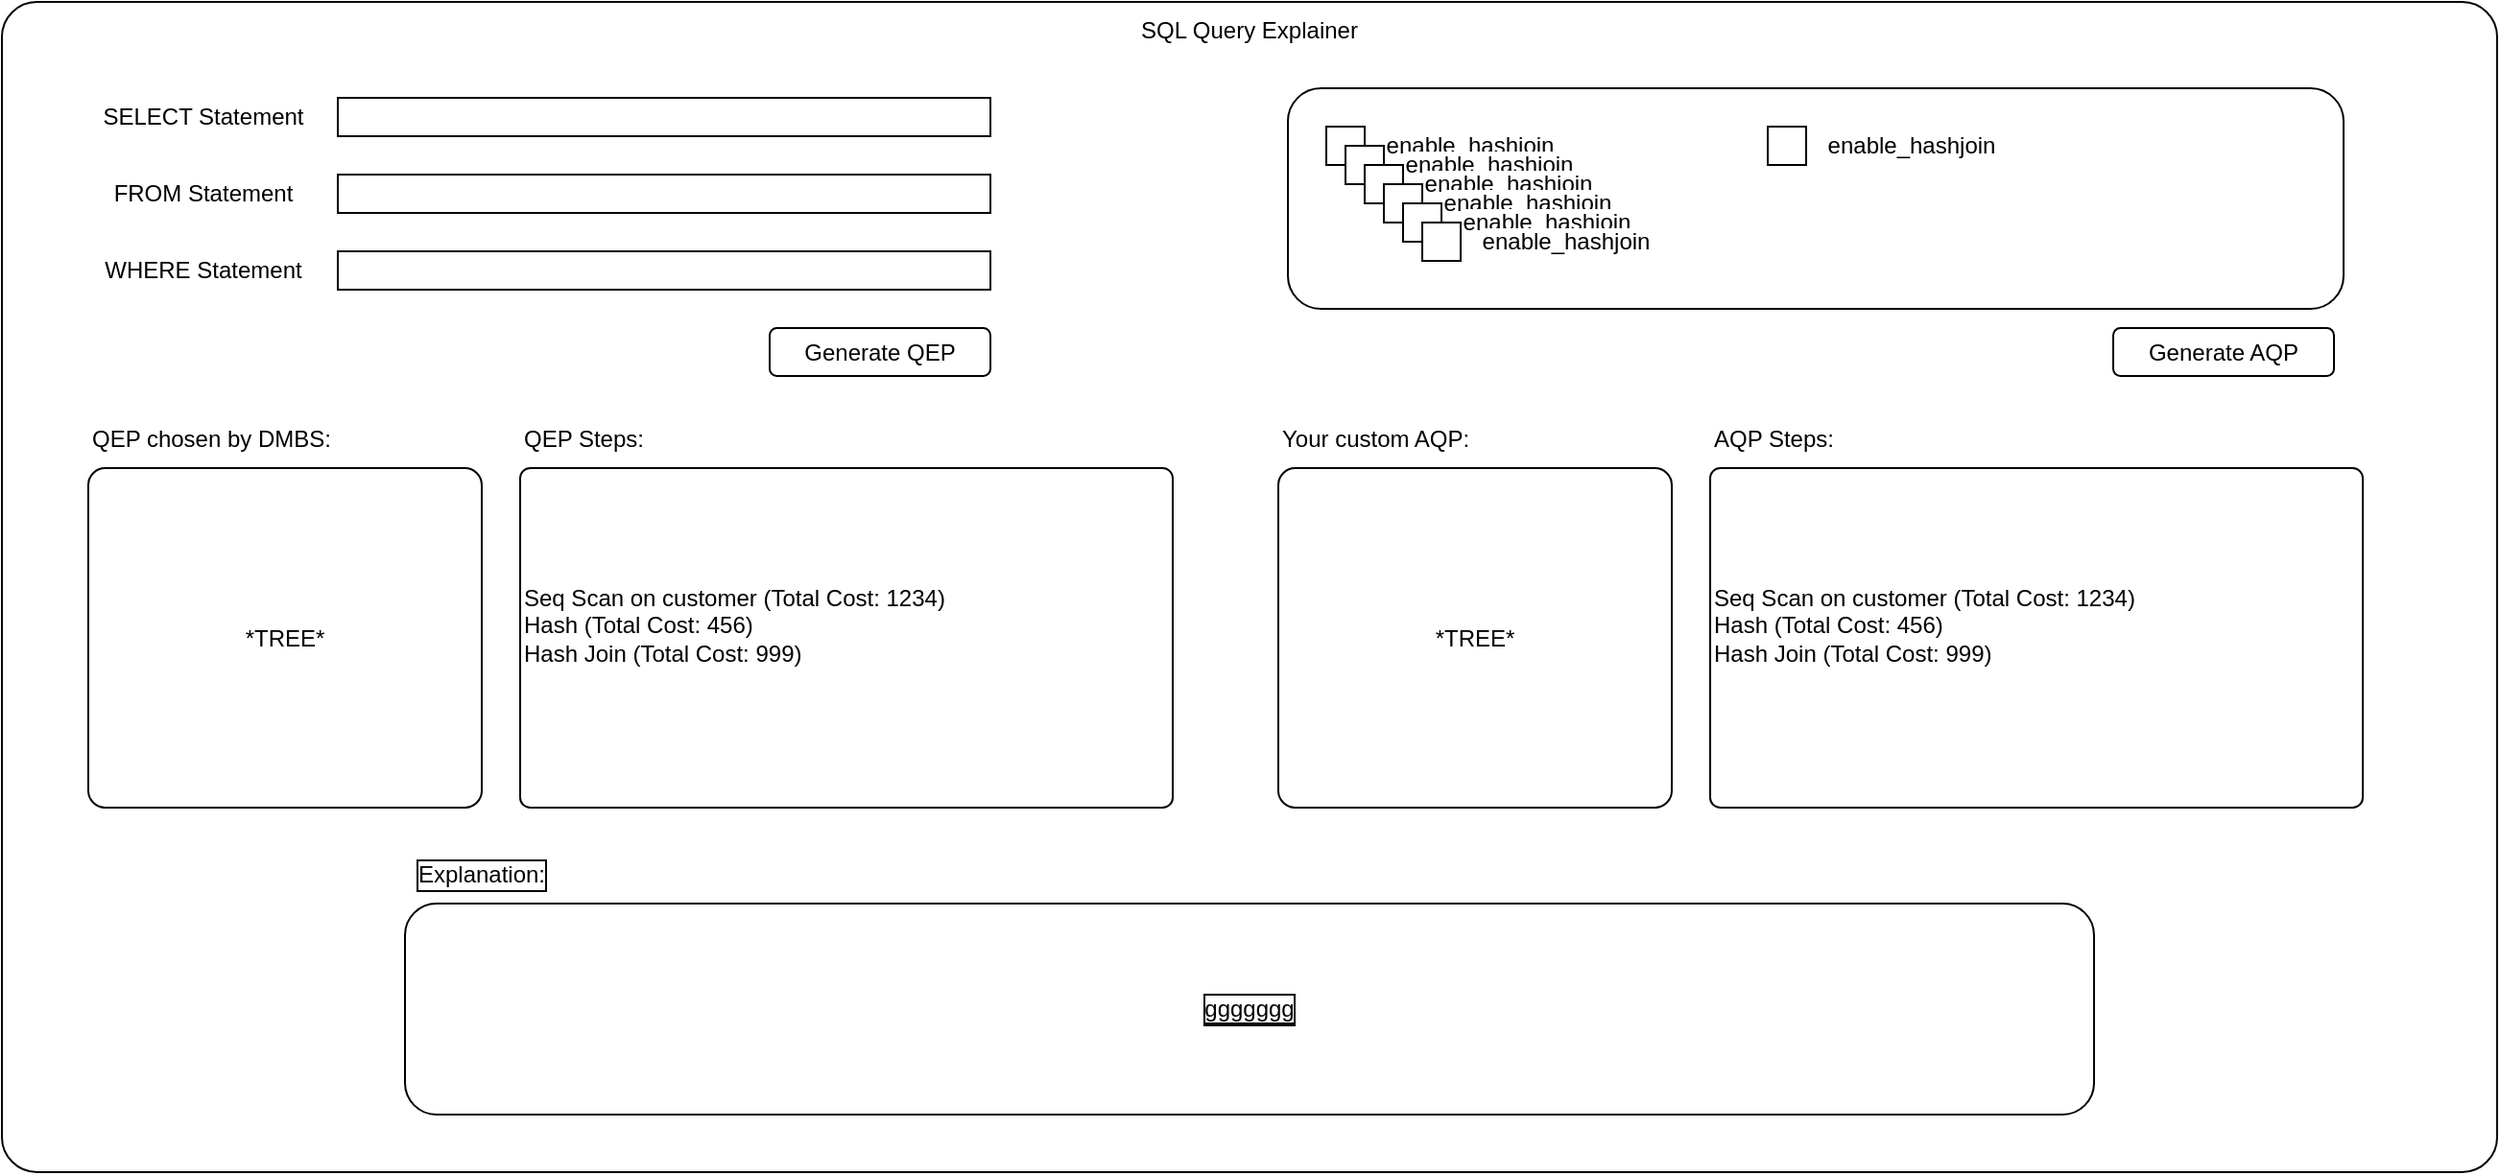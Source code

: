 <mxfile>
    <diagram id="2fPi6oSaLmizoBJPyOhD" name="Page-1">
        <mxGraphModel dx="1192" dy="787" grid="1" gridSize="10" guides="1" tooltips="1" connect="1" arrows="1" fold="1" page="1" pageScale="1" pageWidth="850" pageHeight="1100" math="0" shadow="0">
            <root>
                <mxCell id="0"/>
                <mxCell id="1" parent="0"/>
                <mxCell id="2" value="" style="rounded=1;whiteSpace=wrap;html=1;arcSize=3;" vertex="1" parent="1">
                    <mxGeometry x="70" y="50" width="1300" height="610" as="geometry"/>
                </mxCell>
                <mxCell id="3" value="SQL Query Explainer" style="text;html=1;strokeColor=none;fillColor=none;align=center;verticalAlign=middle;whiteSpace=wrap;rounded=0;" vertex="1" parent="1">
                    <mxGeometry x="635" y="50" width="170" height="30" as="geometry"/>
                </mxCell>
                <mxCell id="6" value="" style="rounded=0;whiteSpace=wrap;html=1;fillColor=#FFFFFF;" vertex="1" parent="1">
                    <mxGeometry x="245" y="100" width="340" height="20" as="geometry"/>
                </mxCell>
                <mxCell id="7" value="" style="rounded=0;whiteSpace=wrap;html=1;fillColor=#FFFFFF;" vertex="1" parent="1">
                    <mxGeometry x="245" y="140" width="340" height="20" as="geometry"/>
                </mxCell>
                <mxCell id="8" value="" style="rounded=0;whiteSpace=wrap;html=1;fillColor=#FFFFFF;" vertex="1" parent="1">
                    <mxGeometry x="245" y="180" width="340" height="20" as="geometry"/>
                </mxCell>
                <mxCell id="10" value="SELECT Statement" style="text;html=1;strokeColor=none;fillColor=none;align=center;verticalAlign=middle;whiteSpace=wrap;rounded=0;" vertex="1" parent="1">
                    <mxGeometry x="110" y="95" width="130" height="30" as="geometry"/>
                </mxCell>
                <mxCell id="11" value="FROM Statement" style="text;html=1;strokeColor=none;fillColor=none;align=center;verticalAlign=middle;whiteSpace=wrap;rounded=0;" vertex="1" parent="1">
                    <mxGeometry x="110" y="135" width="130" height="30" as="geometry"/>
                </mxCell>
                <mxCell id="12" value="WHERE Statement" style="text;html=1;strokeColor=none;fillColor=none;align=center;verticalAlign=middle;whiteSpace=wrap;rounded=0;" vertex="1" parent="1">
                    <mxGeometry x="110" y="175" width="130" height="30" as="geometry"/>
                </mxCell>
                <mxCell id="15" value="QEP chosen by DMBS:" style="text;html=1;strokeColor=none;fillColor=none;align=left;verticalAlign=middle;whiteSpace=wrap;rounded=0;" vertex="1" parent="1">
                    <mxGeometry x="115" y="263" width="130" height="30" as="geometry"/>
                </mxCell>
                <mxCell id="18" value="&lt;font color=&quot;#000000&quot;&gt;Seq Scan on customer (Total Cost: 1234)&lt;br&gt;Hash (Total Cost: 456)&lt;br&gt;Hash Join (Total Cost: 999)&lt;br&gt;&lt;br&gt;&lt;/font&gt;" style="rounded=1;whiteSpace=wrap;html=1;fillColor=#FFFFFF;arcSize=3;align=left;" vertex="1" parent="1">
                    <mxGeometry x="340" y="293" width="340" height="177" as="geometry"/>
                </mxCell>
                <mxCell id="30" value="Your custom AQP:" style="text;html=1;strokeColor=none;fillColor=none;align=left;verticalAlign=middle;whiteSpace=wrap;rounded=0;" vertex="1" parent="1">
                    <mxGeometry x="735" y="263" width="130" height="30" as="geometry"/>
                </mxCell>
                <mxCell id="36" value="" style="rounded=1;whiteSpace=wrap;html=1;labelBackgroundColor=#FFFFFF;fontColor=#000000;fillColor=#FFFFFF;" vertex="1" parent="1">
                    <mxGeometry x="740" y="95" width="550" height="115" as="geometry"/>
                </mxCell>
                <mxCell id="37" value="enable_hashjoin" style="text;html=1;strokeColor=none;fillColor=none;align=center;verticalAlign=middle;whiteSpace=wrap;rounded=0;labelBackgroundColor=#FFFFFF;fontColor=#000000;" vertex="1" parent="1">
                    <mxGeometry x="805" y="110" width="60" height="30" as="geometry"/>
                </mxCell>
                <mxCell id="38" value="" style="rounded=0;whiteSpace=wrap;html=1;labelBackgroundColor=#000000;fontColor=#000000;fillColor=#FFFFFF;labelBorderColor=#000000;" vertex="1" parent="1">
                    <mxGeometry x="760" y="115" width="20" height="20" as="geometry"/>
                </mxCell>
                <mxCell id="39" value="Generate AQP" style="rounded=1;whiteSpace=wrap;html=1;labelBackgroundColor=#FFFFFF;fontColor=#000000;fillColor=#FFFFFF;" vertex="1" parent="1">
                    <mxGeometry x="1170" y="220" width="115" height="25" as="geometry"/>
                </mxCell>
                <mxCell id="40" value="enable_hashjoin" style="text;html=1;strokeColor=none;fillColor=none;align=center;verticalAlign=middle;whiteSpace=wrap;rounded=0;labelBackgroundColor=#FFFFFF;fontColor=#000000;" vertex="1" parent="1">
                    <mxGeometry x="815" y="120" width="60" height="30" as="geometry"/>
                </mxCell>
                <mxCell id="41" value="" style="rounded=0;whiteSpace=wrap;html=1;labelBackgroundColor=#000000;fontColor=#000000;fillColor=#FFFFFF;labelBorderColor=#000000;" vertex="1" parent="1">
                    <mxGeometry x="770" y="125" width="20" height="20" as="geometry"/>
                </mxCell>
                <mxCell id="42" value="enable_hashjoin" style="text;html=1;strokeColor=none;fillColor=none;align=center;verticalAlign=middle;whiteSpace=wrap;rounded=0;labelBackgroundColor=#FFFFFF;fontColor=#000000;" vertex="1" parent="1">
                    <mxGeometry x="825" y="130" width="60" height="30" as="geometry"/>
                </mxCell>
                <mxCell id="43" value="" style="rounded=0;whiteSpace=wrap;html=1;labelBackgroundColor=#000000;fontColor=#000000;fillColor=#FFFFFF;labelBorderColor=#000000;" vertex="1" parent="1">
                    <mxGeometry x="780" y="135" width="20" height="20" as="geometry"/>
                </mxCell>
                <mxCell id="44" value="enable_hashjoin" style="text;html=1;strokeColor=none;fillColor=none;align=center;verticalAlign=middle;whiteSpace=wrap;rounded=0;labelBackgroundColor=#FFFFFF;fontColor=#000000;" vertex="1" parent="1">
                    <mxGeometry x="835" y="140" width="60" height="30" as="geometry"/>
                </mxCell>
                <mxCell id="45" value="" style="rounded=0;whiteSpace=wrap;html=1;labelBackgroundColor=#000000;fontColor=#000000;fillColor=#FFFFFF;labelBorderColor=#000000;" vertex="1" parent="1">
                    <mxGeometry x="790" y="145" width="20" height="20" as="geometry"/>
                </mxCell>
                <mxCell id="46" value="enable_hashjoin" style="text;html=1;strokeColor=none;fillColor=none;align=center;verticalAlign=middle;whiteSpace=wrap;rounded=0;labelBackgroundColor=#FFFFFF;fontColor=#000000;" vertex="1" parent="1">
                    <mxGeometry x="845" y="150" width="60" height="30" as="geometry"/>
                </mxCell>
                <mxCell id="47" value="" style="rounded=0;whiteSpace=wrap;html=1;labelBackgroundColor=#000000;fontColor=#000000;fillColor=#FFFFFF;labelBorderColor=#000000;" vertex="1" parent="1">
                    <mxGeometry x="800" y="155" width="20" height="20" as="geometry"/>
                </mxCell>
                <mxCell id="48" value="enable_hashjoin" style="text;html=1;strokeColor=none;fillColor=none;align=center;verticalAlign=middle;whiteSpace=wrap;rounded=0;labelBackgroundColor=#FFFFFF;fontColor=#000000;" vertex="1" parent="1">
                    <mxGeometry x="855" y="160" width="60" height="30" as="geometry"/>
                </mxCell>
                <mxCell id="49" value="" style="rounded=0;whiteSpace=wrap;html=1;labelBackgroundColor=#000000;fontColor=#000000;fillColor=#FFFFFF;labelBorderColor=#000000;" vertex="1" parent="1">
                    <mxGeometry x="810" y="165" width="20" height="20" as="geometry"/>
                </mxCell>
                <mxCell id="50" value="enable_hashjoin" style="text;html=1;strokeColor=none;fillColor=none;align=center;verticalAlign=middle;whiteSpace=wrap;rounded=0;labelBackgroundColor=#FFFFFF;fontColor=#000000;" vertex="1" parent="1">
                    <mxGeometry x="1035" y="110" width="60" height="30" as="geometry"/>
                </mxCell>
                <mxCell id="51" value="" style="rounded=0;whiteSpace=wrap;html=1;labelBackgroundColor=#000000;fontColor=#000000;fillColor=#FFFFFF;labelBorderColor=#000000;" vertex="1" parent="1">
                    <mxGeometry x="990" y="115" width="20" height="20" as="geometry"/>
                </mxCell>
                <mxCell id="52" value="&lt;span style=&quot;background-color: rgb(255 , 255 , 255)&quot;&gt;ggggggg&lt;/span&gt;" style="rounded=1;whiteSpace=wrap;html=1;labelBackgroundColor=#000000;labelBorderColor=#000000;fontColor=#000000;fillColor=#FFFFFF;" vertex="1" parent="1">
                    <mxGeometry x="280" y="520" width="880" height="110" as="geometry"/>
                </mxCell>
                <mxCell id="54" value="Explanation:" style="text;html=1;strokeColor=none;fillColor=none;align=center;verticalAlign=middle;whiteSpace=wrap;rounded=0;labelBackgroundColor=#FFFFFF;labelBorderColor=#000000;fontColor=#000000;" vertex="1" parent="1">
                    <mxGeometry x="260" y="490" width="120" height="30" as="geometry"/>
                </mxCell>
                <mxCell id="55" value="*TREE*" style="rounded=1;whiteSpace=wrap;html=1;labelBackgroundColor=none;labelBorderColor=none;fontColor=#000000;fillColor=#FFFFFF;arcSize=5;" vertex="1" parent="1">
                    <mxGeometry x="115" y="293" width="205" height="177" as="geometry"/>
                </mxCell>
                <mxCell id="56" value="QEP Steps:" style="text;html=1;strokeColor=none;fillColor=none;align=left;verticalAlign=middle;whiteSpace=wrap;rounded=0;" vertex="1" parent="1">
                    <mxGeometry x="340" y="263" width="130" height="30" as="geometry"/>
                </mxCell>
                <mxCell id="57" value="&lt;font color=&quot;#000000&quot;&gt;Seq Scan on customer (Total Cost: 1234)&lt;br&gt;Hash (Total Cost: 456)&lt;br&gt;Hash Join (Total Cost: 999)&lt;br&gt;&lt;br&gt;&lt;/font&gt;" style="rounded=1;whiteSpace=wrap;html=1;fillColor=#FFFFFF;arcSize=3;align=left;" vertex="1" parent="1">
                    <mxGeometry x="960" y="293" width="340" height="177" as="geometry"/>
                </mxCell>
                <mxCell id="58" value="*TREE*" style="rounded=1;whiteSpace=wrap;html=1;labelBackgroundColor=none;labelBorderColor=none;fontColor=#000000;fillColor=#FFFFFF;arcSize=5;" vertex="1" parent="1">
                    <mxGeometry x="735" y="293" width="205" height="177" as="geometry"/>
                </mxCell>
                <mxCell id="59" value="AQP Steps:" style="text;html=1;strokeColor=none;fillColor=none;align=left;verticalAlign=middle;whiteSpace=wrap;rounded=0;" vertex="1" parent="1">
                    <mxGeometry x="960" y="263" width="130" height="30" as="geometry"/>
                </mxCell>
                <mxCell id="60" value="Generate QEP" style="rounded=1;whiteSpace=wrap;html=1;labelBackgroundColor=#FFFFFF;fontColor=#000000;fillColor=#FFFFFF;" vertex="1" parent="1">
                    <mxGeometry x="470" y="220" width="115" height="25" as="geometry"/>
                </mxCell>
            </root>
        </mxGraphModel>
    </diagram>
</mxfile>